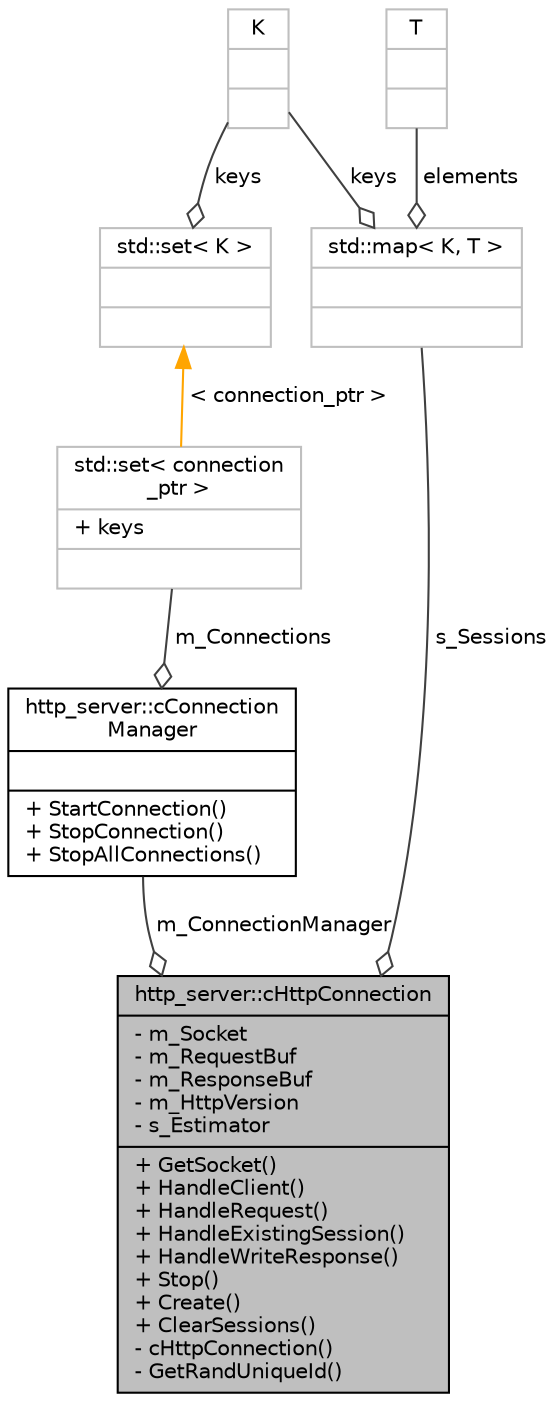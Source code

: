 digraph G
{
  edge [fontname="Helvetica",fontsize="10",labelfontname="Helvetica",labelfontsize="10"];
  node [fontname="Helvetica",fontsize="10",shape=record];
  Node1 [label="{http_server::cHttpConnection\n|- m_Socket\l- m_RequestBuf\l- m_ResponseBuf\l- m_HttpVersion\l- s_Estimator\l|+ GetSocket()\l+ HandleClient()\l+ HandleRequest()\l+ HandleExistingSession()\l+ HandleWriteResponse()\l+ Stop()\l+ Create()\l+ ClearSessions()\l- cHttpConnection()\l- GetRandUniqueId()\l}",height=0.2,width=0.4,color="black", fillcolor="grey75", style="filled" fontcolor="black"];
  Node2 -> Node1 [color="grey25",fontsize="10",style="solid",label=" s_Sessions" ,arrowhead="odiamond",fontname="Helvetica"];
  Node2 [label="{std::map\< K, T \>\n||}",height=0.2,width=0.4,color="grey75", fillcolor="white", style="filled",tooltip="STL class."];
  Node3 -> Node2 [color="grey25",fontsize="10",style="solid",label=" keys" ,arrowhead="odiamond",fontname="Helvetica"];
  Node3 [label="{K\n||}",height=0.2,width=0.4,color="grey75", fillcolor="white", style="filled"];
  Node4 -> Node2 [color="grey25",fontsize="10",style="solid",label=" elements" ,arrowhead="odiamond",fontname="Helvetica"];
  Node4 [label="{T\n||}",height=0.2,width=0.4,color="grey75", fillcolor="white", style="filled"];
  Node5 -> Node1 [color="grey25",fontsize="10",style="solid",label=" m_ConnectionManager" ,arrowhead="odiamond",fontname="Helvetica"];
  Node5 [label="{http_server::cConnection\lManager\n||+ StartConnection()\l+ StopConnection()\l+ StopAllConnections()\l}",height=0.2,width=0.4,color="black", fillcolor="white", style="filled",URL="$classhttp__server_1_1cConnectionManager.html"];
  Node6 -> Node5 [color="grey25",fontsize="10",style="solid",label=" m_Connections" ,arrowhead="odiamond",fontname="Helvetica"];
  Node6 [label="{std::set\< connection\l_ptr \>\n|+ keys\l|}",height=0.2,width=0.4,color="grey75", fillcolor="white", style="filled"];
  Node7 -> Node6 [dir="back",color="orange",fontsize="10",style="solid",label=" \< connection_ptr \>" ,fontname="Helvetica"];
  Node7 [label="{std::set\< K \>\n||}",height=0.2,width=0.4,color="grey75", fillcolor="white", style="filled",tooltip="STL class."];
  Node3 -> Node7 [color="grey25",fontsize="10",style="solid",label=" keys" ,arrowhead="odiamond",fontname="Helvetica"];
}
